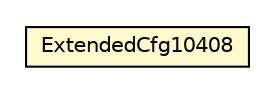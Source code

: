 #!/usr/local/bin/dot
#
# Class diagram 
# Generated by UMLGraph version R5_6-24-gf6e263 (http://www.umlgraph.org/)
#

digraph G {
	edge [fontname="Helvetica",fontsize=10,labelfontname="Helvetica",labelfontsize=10];
	node [fontname="Helvetica",fontsize=10,shape=plaintext];
	nodesep=0.25;
	ranksep=0.5;
	// org.universAAL.lddi.lib.ieeex73std.testchannel20601.ExtendedCfg10408
	c3883903 [label=<<table title="org.universAAL.lddi.lib.ieeex73std.testchannel20601.ExtendedCfg10408" border="0" cellborder="1" cellspacing="0" cellpadding="2" port="p" bgcolor="lemonChiffon" href="./ExtendedCfg10408.html">
		<tr><td><table border="0" cellspacing="0" cellpadding="1">
<tr><td align="center" balign="center"> ExtendedCfg10408 </td></tr>
		</table></td></tr>
		</table>>, URL="./ExtendedCfg10408.html", fontname="Helvetica", fontcolor="black", fontsize=10.0];
}

